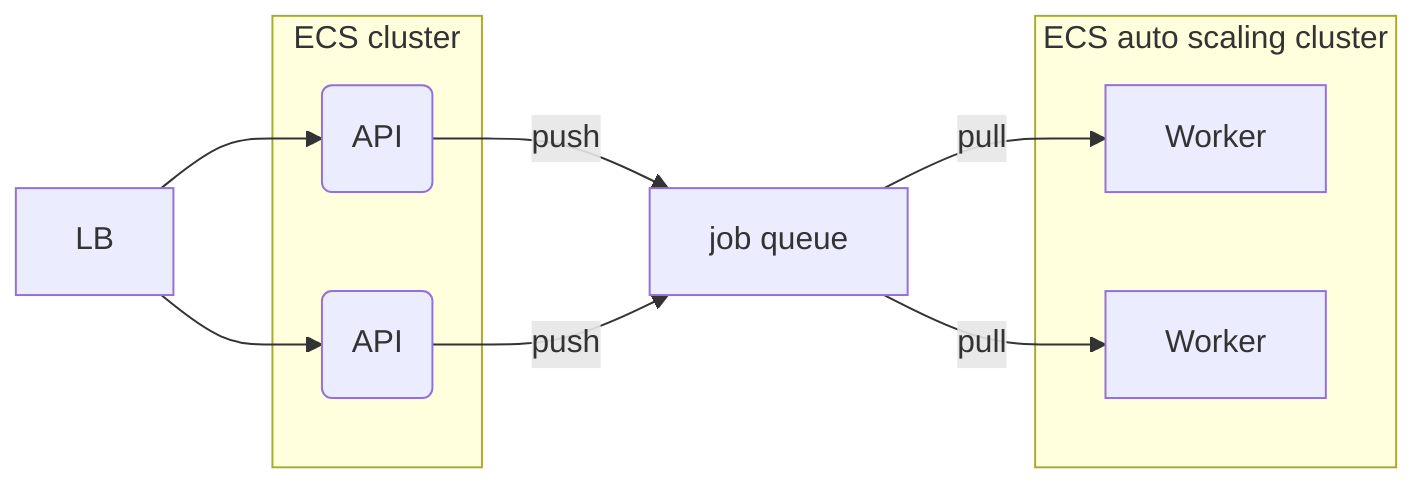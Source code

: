 flowchart LR
lb[LB] --> api1(API) & api2(API) --push--> q1
subgraph c1 [ECS cluster]
    api1
    api2
end
q1[job queue] --pull--> w1[Worker] & w2[Worker]
subgraph c2 [ECS auto scaling cluster]
    w1
    w2
end